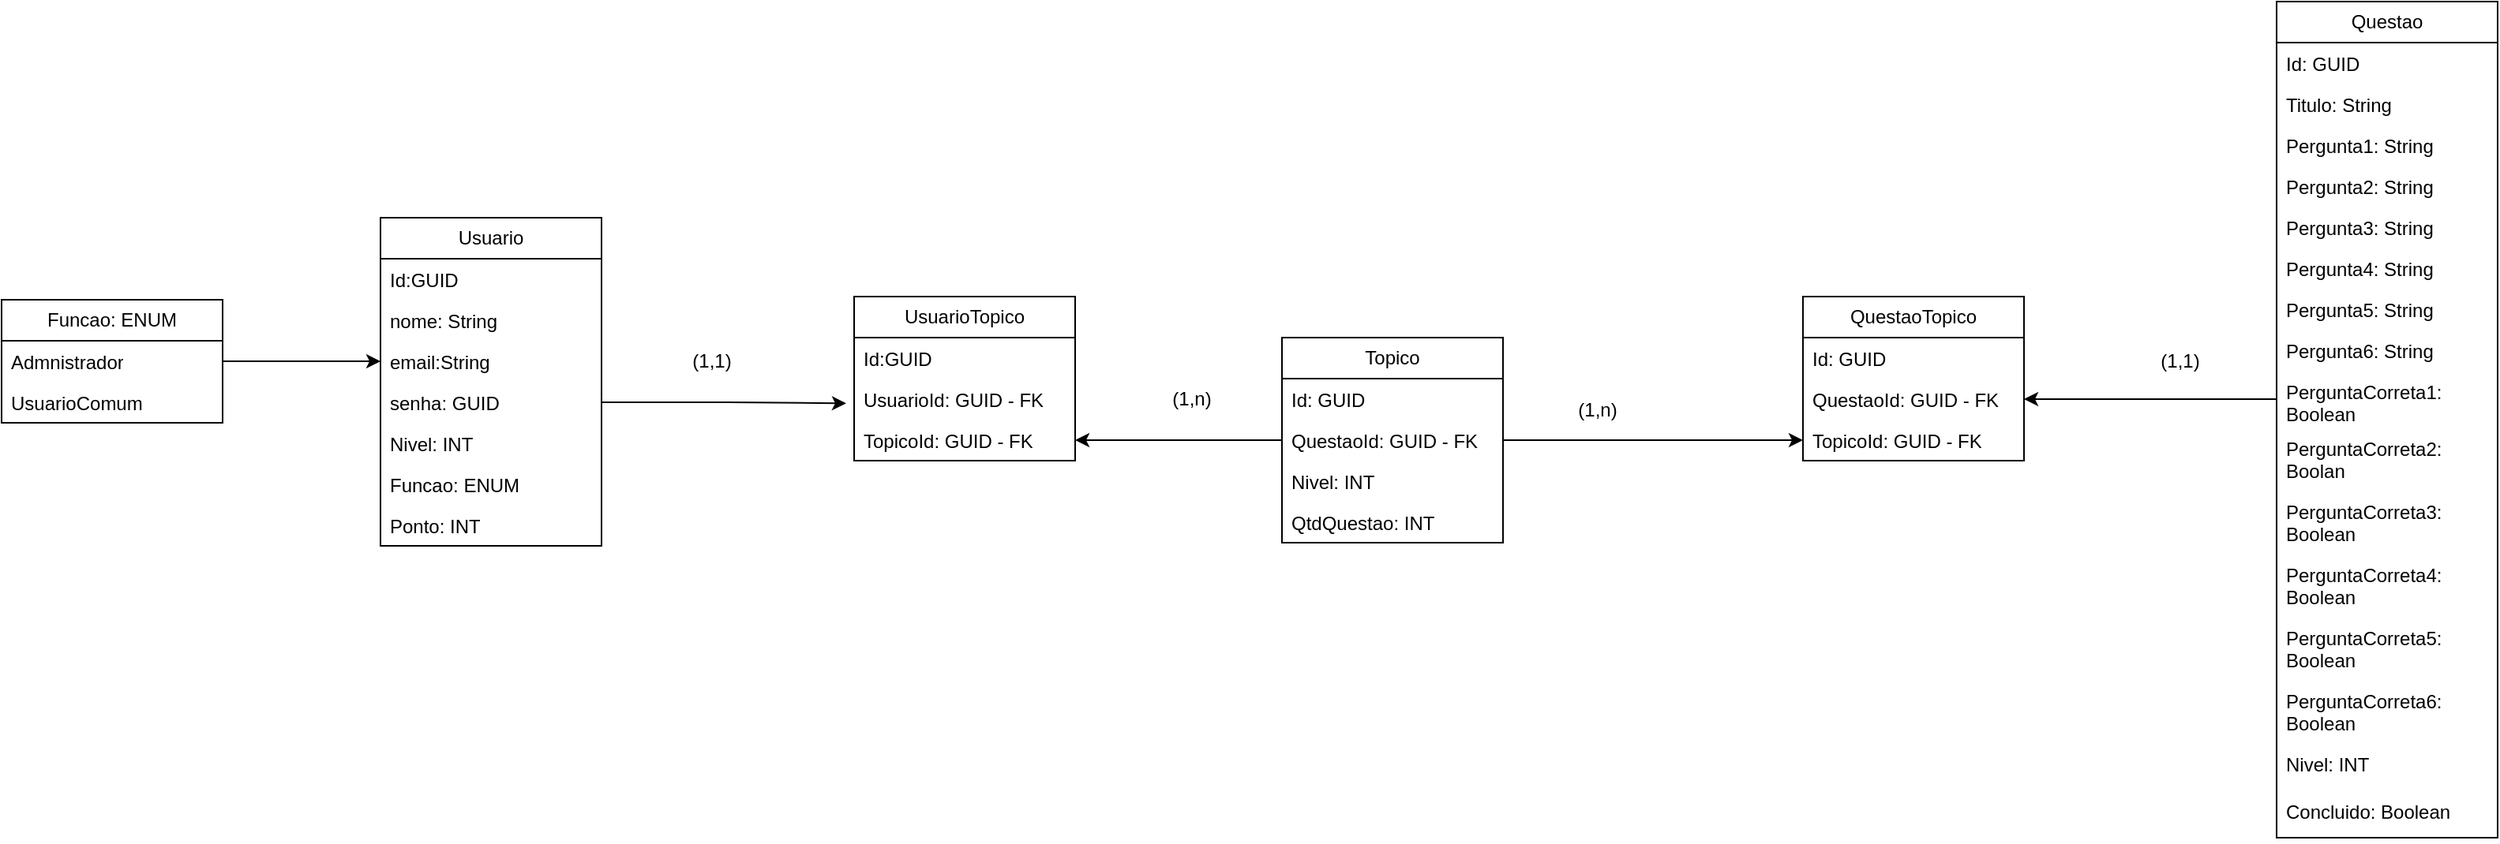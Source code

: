 <mxfile version="24.2.7" type="github">
  <diagram name="Página-1" id="5kQah_thTferpE44qSPa">
    <mxGraphModel dx="2593" dy="1427" grid="1" gridSize="10" guides="1" tooltips="1" connect="1" arrows="1" fold="1" page="1" pageScale="1" pageWidth="827" pageHeight="1169" math="0" shadow="0">
      <root>
        <mxCell id="0" />
        <mxCell id="1" parent="0" />
        <mxCell id="NXxTC0XoGvtEG9PswaqH-7" value="Usuario" style="swimlane;fontStyle=0;childLayout=stackLayout;horizontal=1;startSize=26;fillColor=none;horizontalStack=0;resizeParent=1;resizeParentMax=0;resizeLast=0;collapsible=1;marginBottom=0;whiteSpace=wrap;html=1;" vertex="1" parent="1">
          <mxGeometry x="280" y="367" width="140" height="208" as="geometry" />
        </mxCell>
        <mxCell id="NXxTC0XoGvtEG9PswaqH-8" value="Id:GUID" style="text;strokeColor=none;fillColor=none;align=left;verticalAlign=top;spacingLeft=4;spacingRight=4;overflow=hidden;rotatable=0;points=[[0,0.5],[1,0.5]];portConstraint=eastwest;whiteSpace=wrap;html=1;" vertex="1" parent="NXxTC0XoGvtEG9PswaqH-7">
          <mxGeometry y="26" width="140" height="26" as="geometry" />
        </mxCell>
        <mxCell id="NXxTC0XoGvtEG9PswaqH-9" value="nome: String" style="text;strokeColor=none;fillColor=none;align=left;verticalAlign=top;spacingLeft=4;spacingRight=4;overflow=hidden;rotatable=0;points=[[0,0.5],[1,0.5]];portConstraint=eastwest;whiteSpace=wrap;html=1;" vertex="1" parent="NXxTC0XoGvtEG9PswaqH-7">
          <mxGeometry y="52" width="140" height="26" as="geometry" />
        </mxCell>
        <mxCell id="NXxTC0XoGvtEG9PswaqH-10" value="email:String" style="text;strokeColor=none;fillColor=none;align=left;verticalAlign=top;spacingLeft=4;spacingRight=4;overflow=hidden;rotatable=0;points=[[0,0.5],[1,0.5]];portConstraint=eastwest;whiteSpace=wrap;html=1;fontStyle=0" vertex="1" parent="NXxTC0XoGvtEG9PswaqH-7">
          <mxGeometry y="78" width="140" height="26" as="geometry" />
        </mxCell>
        <mxCell id="NXxTC0XoGvtEG9PswaqH-18" value="senha: GUID" style="text;strokeColor=none;fillColor=none;align=left;verticalAlign=top;spacingLeft=4;spacingRight=4;overflow=hidden;rotatable=0;points=[[0,0.5],[1,0.5]];portConstraint=eastwest;whiteSpace=wrap;html=1;fontStyle=0" vertex="1" parent="NXxTC0XoGvtEG9PswaqH-7">
          <mxGeometry y="104" width="140" height="26" as="geometry" />
        </mxCell>
        <mxCell id="NXxTC0XoGvtEG9PswaqH-38" value="Nivel: INT" style="text;strokeColor=none;fillColor=none;align=left;verticalAlign=top;spacingLeft=4;spacingRight=4;overflow=hidden;rotatable=0;points=[[0,0.5],[1,0.5]];portConstraint=eastwest;whiteSpace=wrap;html=1;fontStyle=0" vertex="1" parent="NXxTC0XoGvtEG9PswaqH-7">
          <mxGeometry y="130" width="140" height="26" as="geometry" />
        </mxCell>
        <mxCell id="NXxTC0XoGvtEG9PswaqH-39" value="Funcao: ENUM" style="text;strokeColor=none;fillColor=none;align=left;verticalAlign=top;spacingLeft=4;spacingRight=4;overflow=hidden;rotatable=0;points=[[0,0.5],[1,0.5]];portConstraint=eastwest;whiteSpace=wrap;html=1;fontStyle=0" vertex="1" parent="NXxTC0XoGvtEG9PswaqH-7">
          <mxGeometry y="156" width="140" height="26" as="geometry" />
        </mxCell>
        <mxCell id="NXxTC0XoGvtEG9PswaqH-90" value="Ponto: INT" style="text;strokeColor=none;fillColor=none;align=left;verticalAlign=top;spacingLeft=4;spacingRight=4;overflow=hidden;rotatable=0;points=[[0,0.5],[1,0.5]];portConstraint=eastwest;whiteSpace=wrap;html=1;fontStyle=0" vertex="1" parent="NXxTC0XoGvtEG9PswaqH-7">
          <mxGeometry y="182" width="140" height="26" as="geometry" />
        </mxCell>
        <mxCell id="NXxTC0XoGvtEG9PswaqH-11" value="Questao" style="swimlane;fontStyle=0;childLayout=stackLayout;horizontal=1;startSize=26;fillColor=none;horizontalStack=0;resizeParent=1;resizeParentMax=0;resizeLast=0;collapsible=1;marginBottom=0;whiteSpace=wrap;html=1;" vertex="1" parent="1">
          <mxGeometry x="1481" y="230" width="140" height="530" as="geometry">
            <mxRectangle x="1101" y="10" width="90" height="30" as="alternateBounds" />
          </mxGeometry>
        </mxCell>
        <mxCell id="NXxTC0XoGvtEG9PswaqH-12" value="Id: GUID" style="text;strokeColor=none;fillColor=none;align=left;verticalAlign=top;spacingLeft=4;spacingRight=4;overflow=hidden;rotatable=0;points=[[0,0.5],[1,0.5]];portConstraint=eastwest;whiteSpace=wrap;html=1;" vertex="1" parent="NXxTC0XoGvtEG9PswaqH-11">
          <mxGeometry y="26" width="140" height="26" as="geometry" />
        </mxCell>
        <mxCell id="NXxTC0XoGvtEG9PswaqH-13" value="Titulo: String" style="text;strokeColor=none;fillColor=none;align=left;verticalAlign=top;spacingLeft=4;spacingRight=4;overflow=hidden;rotatable=0;points=[[0,0.5],[1,0.5]];portConstraint=eastwest;whiteSpace=wrap;html=1;" vertex="1" parent="NXxTC0XoGvtEG9PswaqH-11">
          <mxGeometry y="52" width="140" height="26" as="geometry" />
        </mxCell>
        <mxCell id="NXxTC0XoGvtEG9PswaqH-14" value="Pergunta1: String" style="text;strokeColor=none;fillColor=none;align=left;verticalAlign=top;spacingLeft=4;spacingRight=4;overflow=hidden;rotatable=0;points=[[0,0.5],[1,0.5]];portConstraint=eastwest;whiteSpace=wrap;html=1;" vertex="1" parent="NXxTC0XoGvtEG9PswaqH-11">
          <mxGeometry y="78" width="140" height="26" as="geometry" />
        </mxCell>
        <mxCell id="NXxTC0XoGvtEG9PswaqH-19" value="Pergunta2: String" style="text;strokeColor=none;fillColor=none;align=left;verticalAlign=top;spacingLeft=4;spacingRight=4;overflow=hidden;rotatable=0;points=[[0,0.5],[1,0.5]];portConstraint=eastwest;whiteSpace=wrap;html=1;" vertex="1" parent="NXxTC0XoGvtEG9PswaqH-11">
          <mxGeometry y="104" width="140" height="26" as="geometry" />
        </mxCell>
        <mxCell id="NXxTC0XoGvtEG9PswaqH-21" value="Pergunta3: String" style="text;strokeColor=none;fillColor=none;align=left;verticalAlign=top;spacingLeft=4;spacingRight=4;overflow=hidden;rotatable=0;points=[[0,0.5],[1,0.5]];portConstraint=eastwest;whiteSpace=wrap;html=1;" vertex="1" parent="NXxTC0XoGvtEG9PswaqH-11">
          <mxGeometry y="130" width="140" height="26" as="geometry" />
        </mxCell>
        <mxCell id="NXxTC0XoGvtEG9PswaqH-23" value="Pergunta4: String" style="text;strokeColor=none;fillColor=none;align=left;verticalAlign=top;spacingLeft=4;spacingRight=4;overflow=hidden;rotatable=0;points=[[0,0.5],[1,0.5]];portConstraint=eastwest;whiteSpace=wrap;html=1;" vertex="1" parent="NXxTC0XoGvtEG9PswaqH-11">
          <mxGeometry y="156" width="140" height="26" as="geometry" />
        </mxCell>
        <mxCell id="NXxTC0XoGvtEG9PswaqH-22" value="Pergunta5: String" style="text;strokeColor=none;fillColor=none;align=left;verticalAlign=top;spacingLeft=4;spacingRight=4;overflow=hidden;rotatable=0;points=[[0,0.5],[1,0.5]];portConstraint=eastwest;whiteSpace=wrap;html=1;" vertex="1" parent="NXxTC0XoGvtEG9PswaqH-11">
          <mxGeometry y="182" width="140" height="26" as="geometry" />
        </mxCell>
        <mxCell id="NXxTC0XoGvtEG9PswaqH-20" value="Pergunta6: String" style="text;strokeColor=none;fillColor=none;align=left;verticalAlign=top;spacingLeft=4;spacingRight=4;overflow=hidden;rotatable=0;points=[[0,0.5],[1,0.5]];portConstraint=eastwest;whiteSpace=wrap;html=1;" vertex="1" parent="NXxTC0XoGvtEG9PswaqH-11">
          <mxGeometry y="208" width="140" height="26" as="geometry" />
        </mxCell>
        <mxCell id="NXxTC0XoGvtEG9PswaqH-31" value="PerguntaCorreta1: Boolean" style="text;strokeColor=none;fillColor=none;align=left;verticalAlign=top;spacingLeft=4;spacingRight=4;overflow=hidden;rotatable=0;points=[[0,0.5],[1,0.5]];portConstraint=eastwest;whiteSpace=wrap;html=1;" vertex="1" parent="NXxTC0XoGvtEG9PswaqH-11">
          <mxGeometry y="234" width="140" height="36" as="geometry" />
        </mxCell>
        <mxCell id="NXxTC0XoGvtEG9PswaqH-32" value="PerguntaCorreta2: Boolan" style="text;strokeColor=none;fillColor=none;align=left;verticalAlign=top;spacingLeft=4;spacingRight=4;overflow=hidden;rotatable=0;points=[[0,0.5],[1,0.5]];portConstraint=eastwest;whiteSpace=wrap;html=1;" vertex="1" parent="NXxTC0XoGvtEG9PswaqH-11">
          <mxGeometry y="270" width="140" height="40" as="geometry" />
        </mxCell>
        <mxCell id="NXxTC0XoGvtEG9PswaqH-36" value="PerguntaCorreta3: Boolean" style="text;strokeColor=none;fillColor=none;align=left;verticalAlign=top;spacingLeft=4;spacingRight=4;overflow=hidden;rotatable=0;points=[[0,0.5],[1,0.5]];portConstraint=eastwest;whiteSpace=wrap;html=1;" vertex="1" parent="NXxTC0XoGvtEG9PswaqH-11">
          <mxGeometry y="310" width="140" height="40" as="geometry" />
        </mxCell>
        <mxCell id="NXxTC0XoGvtEG9PswaqH-35" value="PerguntaCorreta4: Boolean" style="text;strokeColor=none;fillColor=none;align=left;verticalAlign=top;spacingLeft=4;spacingRight=4;overflow=hidden;rotatable=0;points=[[0,0.5],[1,0.5]];portConstraint=eastwest;whiteSpace=wrap;html=1;" vertex="1" parent="NXxTC0XoGvtEG9PswaqH-11">
          <mxGeometry y="350" width="140" height="40" as="geometry" />
        </mxCell>
        <mxCell id="NXxTC0XoGvtEG9PswaqH-34" value="PerguntaCorreta5: Boolean" style="text;strokeColor=none;fillColor=none;align=left;verticalAlign=top;spacingLeft=4;spacingRight=4;overflow=hidden;rotatable=0;points=[[0,0.5],[1,0.5]];portConstraint=eastwest;whiteSpace=wrap;html=1;" vertex="1" parent="NXxTC0XoGvtEG9PswaqH-11">
          <mxGeometry y="390" width="140" height="40" as="geometry" />
        </mxCell>
        <mxCell id="NXxTC0XoGvtEG9PswaqH-33" value="PerguntaCorreta6: Boolean" style="text;strokeColor=none;fillColor=none;align=left;verticalAlign=top;spacingLeft=4;spacingRight=4;overflow=hidden;rotatable=0;points=[[0,0.5],[1,0.5]];portConstraint=eastwest;whiteSpace=wrap;html=1;" vertex="1" parent="NXxTC0XoGvtEG9PswaqH-11">
          <mxGeometry y="430" width="140" height="40" as="geometry" />
        </mxCell>
        <mxCell id="NXxTC0XoGvtEG9PswaqH-37" value="Nivel: INT" style="text;strokeColor=none;fillColor=none;align=left;verticalAlign=top;spacingLeft=4;spacingRight=4;overflow=hidden;rotatable=0;points=[[0,0.5],[1,0.5]];portConstraint=eastwest;whiteSpace=wrap;html=1;" vertex="1" parent="NXxTC0XoGvtEG9PswaqH-11">
          <mxGeometry y="470" width="140" height="30" as="geometry" />
        </mxCell>
        <mxCell id="NXxTC0XoGvtEG9PswaqH-91" value="Concluido: Boolean" style="text;strokeColor=none;fillColor=none;align=left;verticalAlign=top;spacingLeft=4;spacingRight=4;overflow=hidden;rotatable=0;points=[[0,0.5],[1,0.5]];portConstraint=eastwest;whiteSpace=wrap;html=1;" vertex="1" parent="NXxTC0XoGvtEG9PswaqH-11">
          <mxGeometry y="500" width="140" height="30" as="geometry" />
        </mxCell>
        <mxCell id="NXxTC0XoGvtEG9PswaqH-47" style="edgeStyle=orthogonalEdgeStyle;rounded=0;orthogonalLoop=1;jettySize=auto;html=1;entryX=0;entryY=0.5;entryDx=0;entryDy=0;" edge="1" parent="1" source="NXxTC0XoGvtEG9PswaqH-40" target="NXxTC0XoGvtEG9PswaqH-10">
          <mxGeometry relative="1" as="geometry" />
        </mxCell>
        <mxCell id="NXxTC0XoGvtEG9PswaqH-40" value="Funcao: ENUM" style="swimlane;fontStyle=0;childLayout=stackLayout;horizontal=1;startSize=26;fillColor=none;horizontalStack=0;resizeParent=1;resizeParentMax=0;resizeLast=0;collapsible=1;marginBottom=0;whiteSpace=wrap;html=1;" vertex="1" parent="1">
          <mxGeometry x="40" y="419" width="140" height="78" as="geometry" />
        </mxCell>
        <mxCell id="NXxTC0XoGvtEG9PswaqH-42" value="Admnistrador" style="text;strokeColor=none;fillColor=none;align=left;verticalAlign=top;spacingLeft=4;spacingRight=4;overflow=hidden;rotatable=0;points=[[0,0.5],[1,0.5]];portConstraint=eastwest;whiteSpace=wrap;html=1;" vertex="1" parent="NXxTC0XoGvtEG9PswaqH-40">
          <mxGeometry y="26" width="140" height="26" as="geometry" />
        </mxCell>
        <mxCell id="NXxTC0XoGvtEG9PswaqH-43" value="UsuarioComum" style="text;strokeColor=none;fillColor=none;align=left;verticalAlign=top;spacingLeft=4;spacingRight=4;overflow=hidden;rotatable=0;points=[[0,0.5],[1,0.5]];portConstraint=eastwest;whiteSpace=wrap;html=1;fontStyle=0" vertex="1" parent="NXxTC0XoGvtEG9PswaqH-40">
          <mxGeometry y="52" width="140" height="26" as="geometry" />
        </mxCell>
        <mxCell id="NXxTC0XoGvtEG9PswaqH-48" value="Topico" style="swimlane;fontStyle=0;childLayout=stackLayout;horizontal=1;startSize=26;fillColor=none;horizontalStack=0;resizeParent=1;resizeParentMax=0;resizeLast=0;collapsible=1;marginBottom=0;whiteSpace=wrap;html=1;" vertex="1" parent="1">
          <mxGeometry x="851" y="443" width="140" height="130" as="geometry" />
        </mxCell>
        <mxCell id="NXxTC0XoGvtEG9PswaqH-49" value="Id: GUID" style="text;strokeColor=none;fillColor=none;align=left;verticalAlign=top;spacingLeft=4;spacingRight=4;overflow=hidden;rotatable=0;points=[[0,0.5],[1,0.5]];portConstraint=eastwest;whiteSpace=wrap;html=1;" vertex="1" parent="NXxTC0XoGvtEG9PswaqH-48">
          <mxGeometry y="26" width="140" height="26" as="geometry" />
        </mxCell>
        <mxCell id="NXxTC0XoGvtEG9PswaqH-64" value="QuestaoId: GUID - FK" style="text;strokeColor=none;fillColor=none;align=left;verticalAlign=top;spacingLeft=4;spacingRight=4;overflow=hidden;rotatable=0;points=[[0,0.5],[1,0.5]];portConstraint=eastwest;whiteSpace=wrap;html=1;" vertex="1" parent="NXxTC0XoGvtEG9PswaqH-48">
          <mxGeometry y="52" width="140" height="26" as="geometry" />
        </mxCell>
        <mxCell id="NXxTC0XoGvtEG9PswaqH-65" value="Nivel: INT" style="text;strokeColor=none;fillColor=none;align=left;verticalAlign=top;spacingLeft=4;spacingRight=4;overflow=hidden;rotatable=0;points=[[0,0.5],[1,0.5]];portConstraint=eastwest;whiteSpace=wrap;html=1;" vertex="1" parent="NXxTC0XoGvtEG9PswaqH-48">
          <mxGeometry y="78" width="140" height="26" as="geometry" />
        </mxCell>
        <mxCell id="NXxTC0XoGvtEG9PswaqH-98" value="QtdQuestao: INT" style="text;strokeColor=none;fillColor=none;align=left;verticalAlign=top;spacingLeft=4;spacingRight=4;overflow=hidden;rotatable=0;points=[[0,0.5],[1,0.5]];portConstraint=eastwest;whiteSpace=wrap;html=1;" vertex="1" parent="NXxTC0XoGvtEG9PswaqH-48">
          <mxGeometry y="104" width="140" height="26" as="geometry" />
        </mxCell>
        <mxCell id="NXxTC0XoGvtEG9PswaqH-66" value="QuestaoTopico" style="swimlane;fontStyle=0;childLayout=stackLayout;horizontal=1;startSize=26;fillColor=none;horizontalStack=0;resizeParent=1;resizeParentMax=0;resizeLast=0;collapsible=1;marginBottom=0;whiteSpace=wrap;html=1;" vertex="1" parent="1">
          <mxGeometry x="1181" y="417" width="140" height="104" as="geometry" />
        </mxCell>
        <mxCell id="NXxTC0XoGvtEG9PswaqH-67" value="Id: GUID" style="text;strokeColor=none;fillColor=none;align=left;verticalAlign=top;spacingLeft=4;spacingRight=4;overflow=hidden;rotatable=0;points=[[0,0.5],[1,0.5]];portConstraint=eastwest;whiteSpace=wrap;html=1;" vertex="1" parent="NXxTC0XoGvtEG9PswaqH-66">
          <mxGeometry y="26" width="140" height="26" as="geometry" />
        </mxCell>
        <mxCell id="NXxTC0XoGvtEG9PswaqH-68" value="QuestaoId: GUID - FK" style="text;strokeColor=none;fillColor=none;align=left;verticalAlign=top;spacingLeft=4;spacingRight=4;overflow=hidden;rotatable=0;points=[[0,0.5],[1,0.5]];portConstraint=eastwest;whiteSpace=wrap;html=1;" vertex="1" parent="NXxTC0XoGvtEG9PswaqH-66">
          <mxGeometry y="52" width="140" height="26" as="geometry" />
        </mxCell>
        <mxCell id="NXxTC0XoGvtEG9PswaqH-69" value="TopicoId: GUID - FK" style="text;strokeColor=none;fillColor=none;align=left;verticalAlign=top;spacingLeft=4;spacingRight=4;overflow=hidden;rotatable=0;points=[[0,0.5],[1,0.5]];portConstraint=eastwest;whiteSpace=wrap;html=1;" vertex="1" parent="NXxTC0XoGvtEG9PswaqH-66">
          <mxGeometry y="78" width="140" height="26" as="geometry" />
        </mxCell>
        <mxCell id="NXxTC0XoGvtEG9PswaqH-73" value="(1,1)" style="text;html=1;align=center;verticalAlign=middle;whiteSpace=wrap;rounded=0;" vertex="1" parent="1">
          <mxGeometry x="1390" y="443" width="60" height="30" as="geometry" />
        </mxCell>
        <mxCell id="NXxTC0XoGvtEG9PswaqH-75" value="(1,n)" style="text;html=1;align=center;verticalAlign=middle;whiteSpace=wrap;rounded=0;" vertex="1" parent="1">
          <mxGeometry x="1021" y="474" width="60" height="30" as="geometry" />
        </mxCell>
        <mxCell id="NXxTC0XoGvtEG9PswaqH-81" style="edgeStyle=orthogonalEdgeStyle;rounded=0;orthogonalLoop=1;jettySize=auto;html=1;exitX=0;exitY=0.5;exitDx=0;exitDy=0;entryX=1;entryY=0.5;entryDx=0;entryDy=0;" edge="1" parent="1" source="NXxTC0XoGvtEG9PswaqH-31" target="NXxTC0XoGvtEG9PswaqH-68">
          <mxGeometry relative="1" as="geometry" />
        </mxCell>
        <mxCell id="NXxTC0XoGvtEG9PswaqH-82" style="edgeStyle=orthogonalEdgeStyle;rounded=0;orthogonalLoop=1;jettySize=auto;html=1;exitX=1;exitY=0.5;exitDx=0;exitDy=0;" edge="1" parent="1" source="NXxTC0XoGvtEG9PswaqH-64" target="NXxTC0XoGvtEG9PswaqH-69">
          <mxGeometry relative="1" as="geometry" />
        </mxCell>
        <mxCell id="NXxTC0XoGvtEG9PswaqH-83" value="UsuarioTopico" style="swimlane;fontStyle=0;childLayout=stackLayout;horizontal=1;startSize=26;fillColor=none;horizontalStack=0;resizeParent=1;resizeParentMax=0;resizeLast=0;collapsible=1;marginBottom=0;whiteSpace=wrap;html=1;" vertex="1" parent="1">
          <mxGeometry x="580" y="417" width="140" height="104" as="geometry" />
        </mxCell>
        <mxCell id="NXxTC0XoGvtEG9PswaqH-84" value="Id:GUID" style="text;strokeColor=none;fillColor=none;align=left;verticalAlign=top;spacingLeft=4;spacingRight=4;overflow=hidden;rotatable=0;points=[[0,0.5],[1,0.5]];portConstraint=eastwest;whiteSpace=wrap;html=1;" vertex="1" parent="NXxTC0XoGvtEG9PswaqH-83">
          <mxGeometry y="26" width="140" height="26" as="geometry" />
        </mxCell>
        <mxCell id="NXxTC0XoGvtEG9PswaqH-89" value="UsuarioId: GUID - FK" style="text;strokeColor=none;fillColor=none;align=left;verticalAlign=top;spacingLeft=4;spacingRight=4;overflow=hidden;rotatable=0;points=[[0,0.5],[1,0.5]];portConstraint=eastwest;whiteSpace=wrap;html=1;fontStyle=0" vertex="1" parent="NXxTC0XoGvtEG9PswaqH-83">
          <mxGeometry y="52" width="140" height="26" as="geometry" />
        </mxCell>
        <mxCell id="NXxTC0XoGvtEG9PswaqH-92" value="TopicoId: GUID - FK" style="text;strokeColor=none;fillColor=none;align=left;verticalAlign=top;spacingLeft=4;spacingRight=4;overflow=hidden;rotatable=0;points=[[0,0.5],[1,0.5]];portConstraint=eastwest;whiteSpace=wrap;html=1;fontStyle=0" vertex="1" parent="NXxTC0XoGvtEG9PswaqH-83">
          <mxGeometry y="78" width="140" height="26" as="geometry" />
        </mxCell>
        <mxCell id="NXxTC0XoGvtEG9PswaqH-93" style="edgeStyle=orthogonalEdgeStyle;rounded=0;orthogonalLoop=1;jettySize=auto;html=1;exitX=1;exitY=0.5;exitDx=0;exitDy=0;entryX=-0.036;entryY=0.603;entryDx=0;entryDy=0;entryPerimeter=0;" edge="1" parent="1" source="NXxTC0XoGvtEG9PswaqH-18" target="NXxTC0XoGvtEG9PswaqH-89">
          <mxGeometry relative="1" as="geometry" />
        </mxCell>
        <mxCell id="NXxTC0XoGvtEG9PswaqH-95" style="edgeStyle=orthogonalEdgeStyle;rounded=0;orthogonalLoop=1;jettySize=auto;html=1;exitX=0;exitY=0.5;exitDx=0;exitDy=0;entryX=1;entryY=0.5;entryDx=0;entryDy=0;" edge="1" parent="1" source="NXxTC0XoGvtEG9PswaqH-64" target="NXxTC0XoGvtEG9PswaqH-92">
          <mxGeometry relative="1" as="geometry" />
        </mxCell>
        <mxCell id="NXxTC0XoGvtEG9PswaqH-96" value="(1,1)" style="text;html=1;align=center;verticalAlign=middle;whiteSpace=wrap;rounded=0;" vertex="1" parent="1">
          <mxGeometry x="460" y="443" width="60" height="30" as="geometry" />
        </mxCell>
        <mxCell id="NXxTC0XoGvtEG9PswaqH-97" value="(1,n)" style="text;html=1;align=center;verticalAlign=middle;whiteSpace=wrap;rounded=0;" vertex="1" parent="1">
          <mxGeometry x="764" y="467" width="60" height="30" as="geometry" />
        </mxCell>
      </root>
    </mxGraphModel>
  </diagram>
</mxfile>

